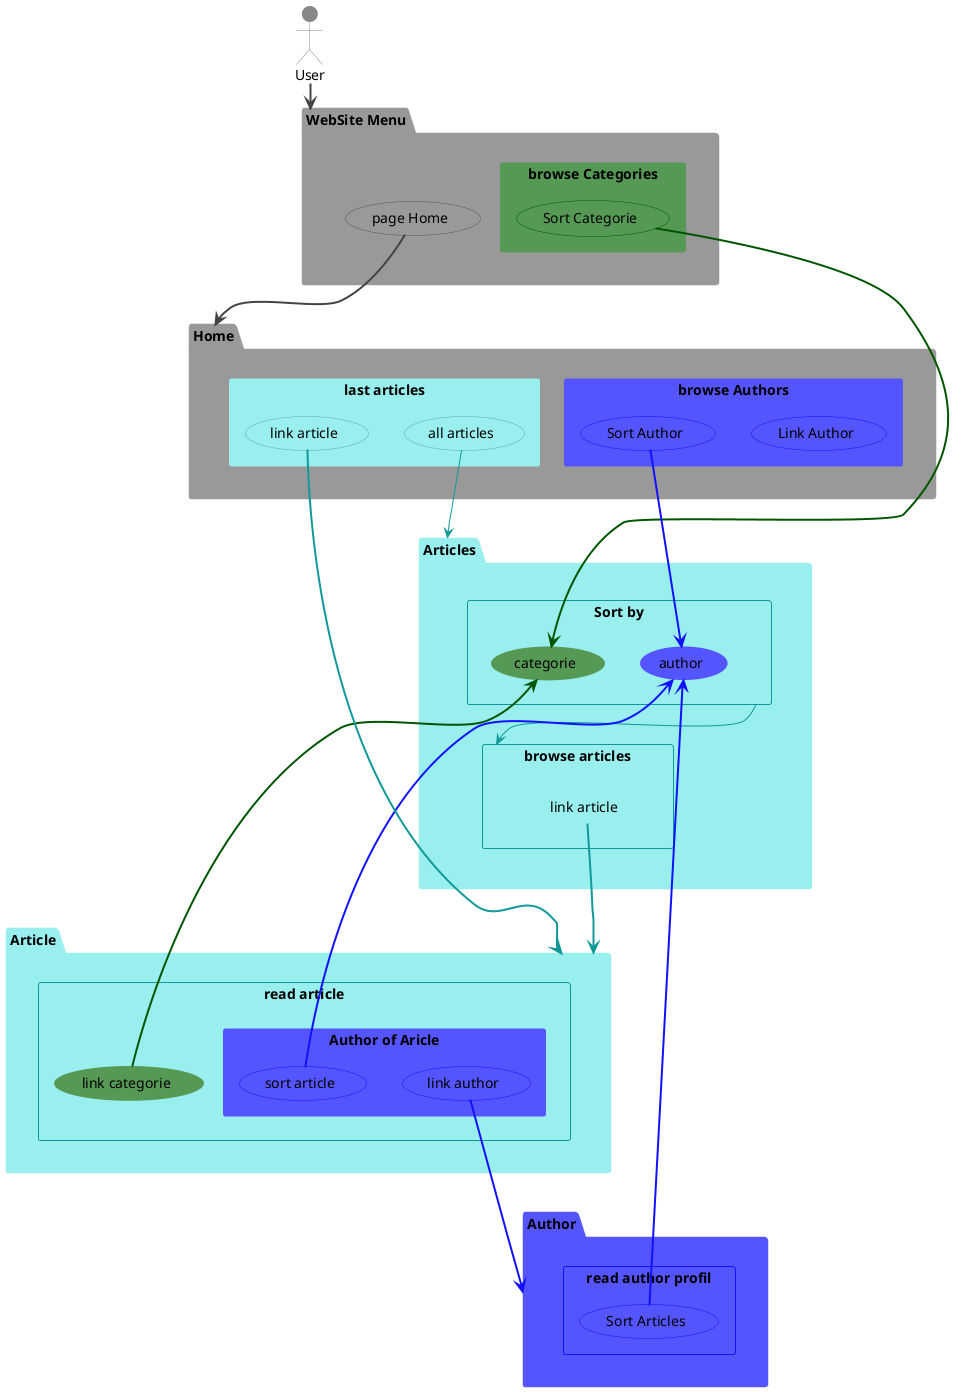 @startuml

top to bottom direction

actor User #888;line:888;

package "WebSite Menu" as WebSite #999;line:999; {
    rectangle "browse Categories" #595;line:595; {
        usecase "Sort Categorie" as SortCategories #595;line:050;
    }
    usecase "page Home" as PageHome #999;line:555;
}
User ==> WebSite #line:444;

package Home #999;line:999; {
    rectangle "browse Authors" #55F;line:55F; {
        usecase "Link Author" as LinkAuthors #55F;line:11F;
        usecase "Sort Author" as SortAuthors #55F;line:11F;
    }
    rectangle "last articles" #9EE;line:9EE; {
        usecase "all articles" as AllArticles #9EE;line:5AA;
        usecase "link article" as LinkLastArticle #9EE;line:5AA;
    }
}
PageHome ==> Home #line:444;

package Articles #9EE;line:9EE; {
    rectangle "Sort by" as SortBy #9EE;line:199; {
        usecase "categorie" as SortByCategorie #595;line:595;
        usecase "author" as SortByAuthor #55F;line:55F;
    }
    SortCategories ==> SortByCategorie #line:050;
    SortAuthors ==> SortByAuthor #line:11F;

    rectangle "browse articles" as BrowseArticles #9EE;line:199; {
        usecase "link article" as LinkBrowseArticle #9EE;line:9EE;
    }
    SortBy --> BrowseArticles #line:199;
}
AllArticles --> Articles #line:199;

package Article #9EE;line:9EE; {
    rectangle "read article" #9EE;line:199; {
        usecase "link categorie" as SortArticleCategorie #595;line:595;
        SortByCategorie <== SortArticleCategorie #line:050;

        rectangle "Author of Aricle" #55F;line:55F; {
            usecase "link author" as LinkArticleAuthor #55F;line:11F;
            usecase "sort article" as SortArticlesAuthor #55F;line:11F;
            SortByAuthor <== SortArticlesAuthor #line:11F;
        }
    }
}
LinkLastArticle ==> Article #line:199;
LinkBrowseArticle ==> Article #line:199;

package Author #55F;line:55F; {
    rectangle "read author profil" #55F;line:11F; {
        usecase "Sort Articles" as SortAuthorArticles #55F;line:11F;
        SortByAuthor <== SortAuthorArticles #line:11F;
    }
}
LinkArticleAuthor ==> Author #line:11F;

@enduml
